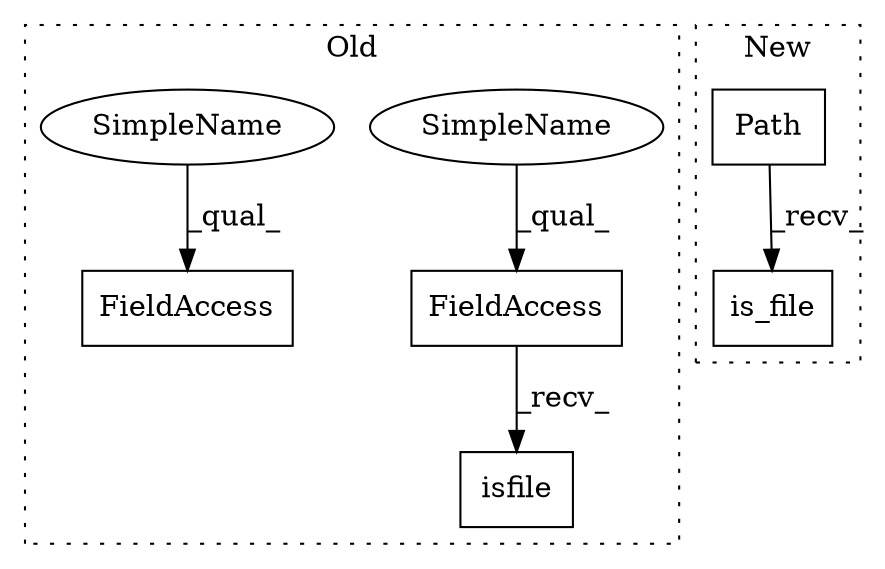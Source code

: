 digraph G {
subgraph cluster0 {
1 [label="isfile" a="32" s="763,785" l="7,1" shape="box"];
3 [label="FieldAccess" a="22" s="755" l="7" shape="box"];
5 [label="FieldAccess" a="22" s="469" l="7" shape="box"];
6 [label="SimpleName" a="42" s="755" l="2" shape="ellipse"];
7 [label="SimpleName" a="42" s="469" l="2" shape="ellipse"];
label = "Old";
style="dotted";
}
subgraph cluster1 {
2 [label="is_file" a="32" s="957" l="9" shape="box"];
4 [label="Path" a="32" s="550,564" l="5,1" shape="box"];
label = "New";
style="dotted";
}
3 -> 1 [label="_recv_"];
4 -> 2 [label="_recv_"];
6 -> 3 [label="_qual_"];
7 -> 5 [label="_qual_"];
}